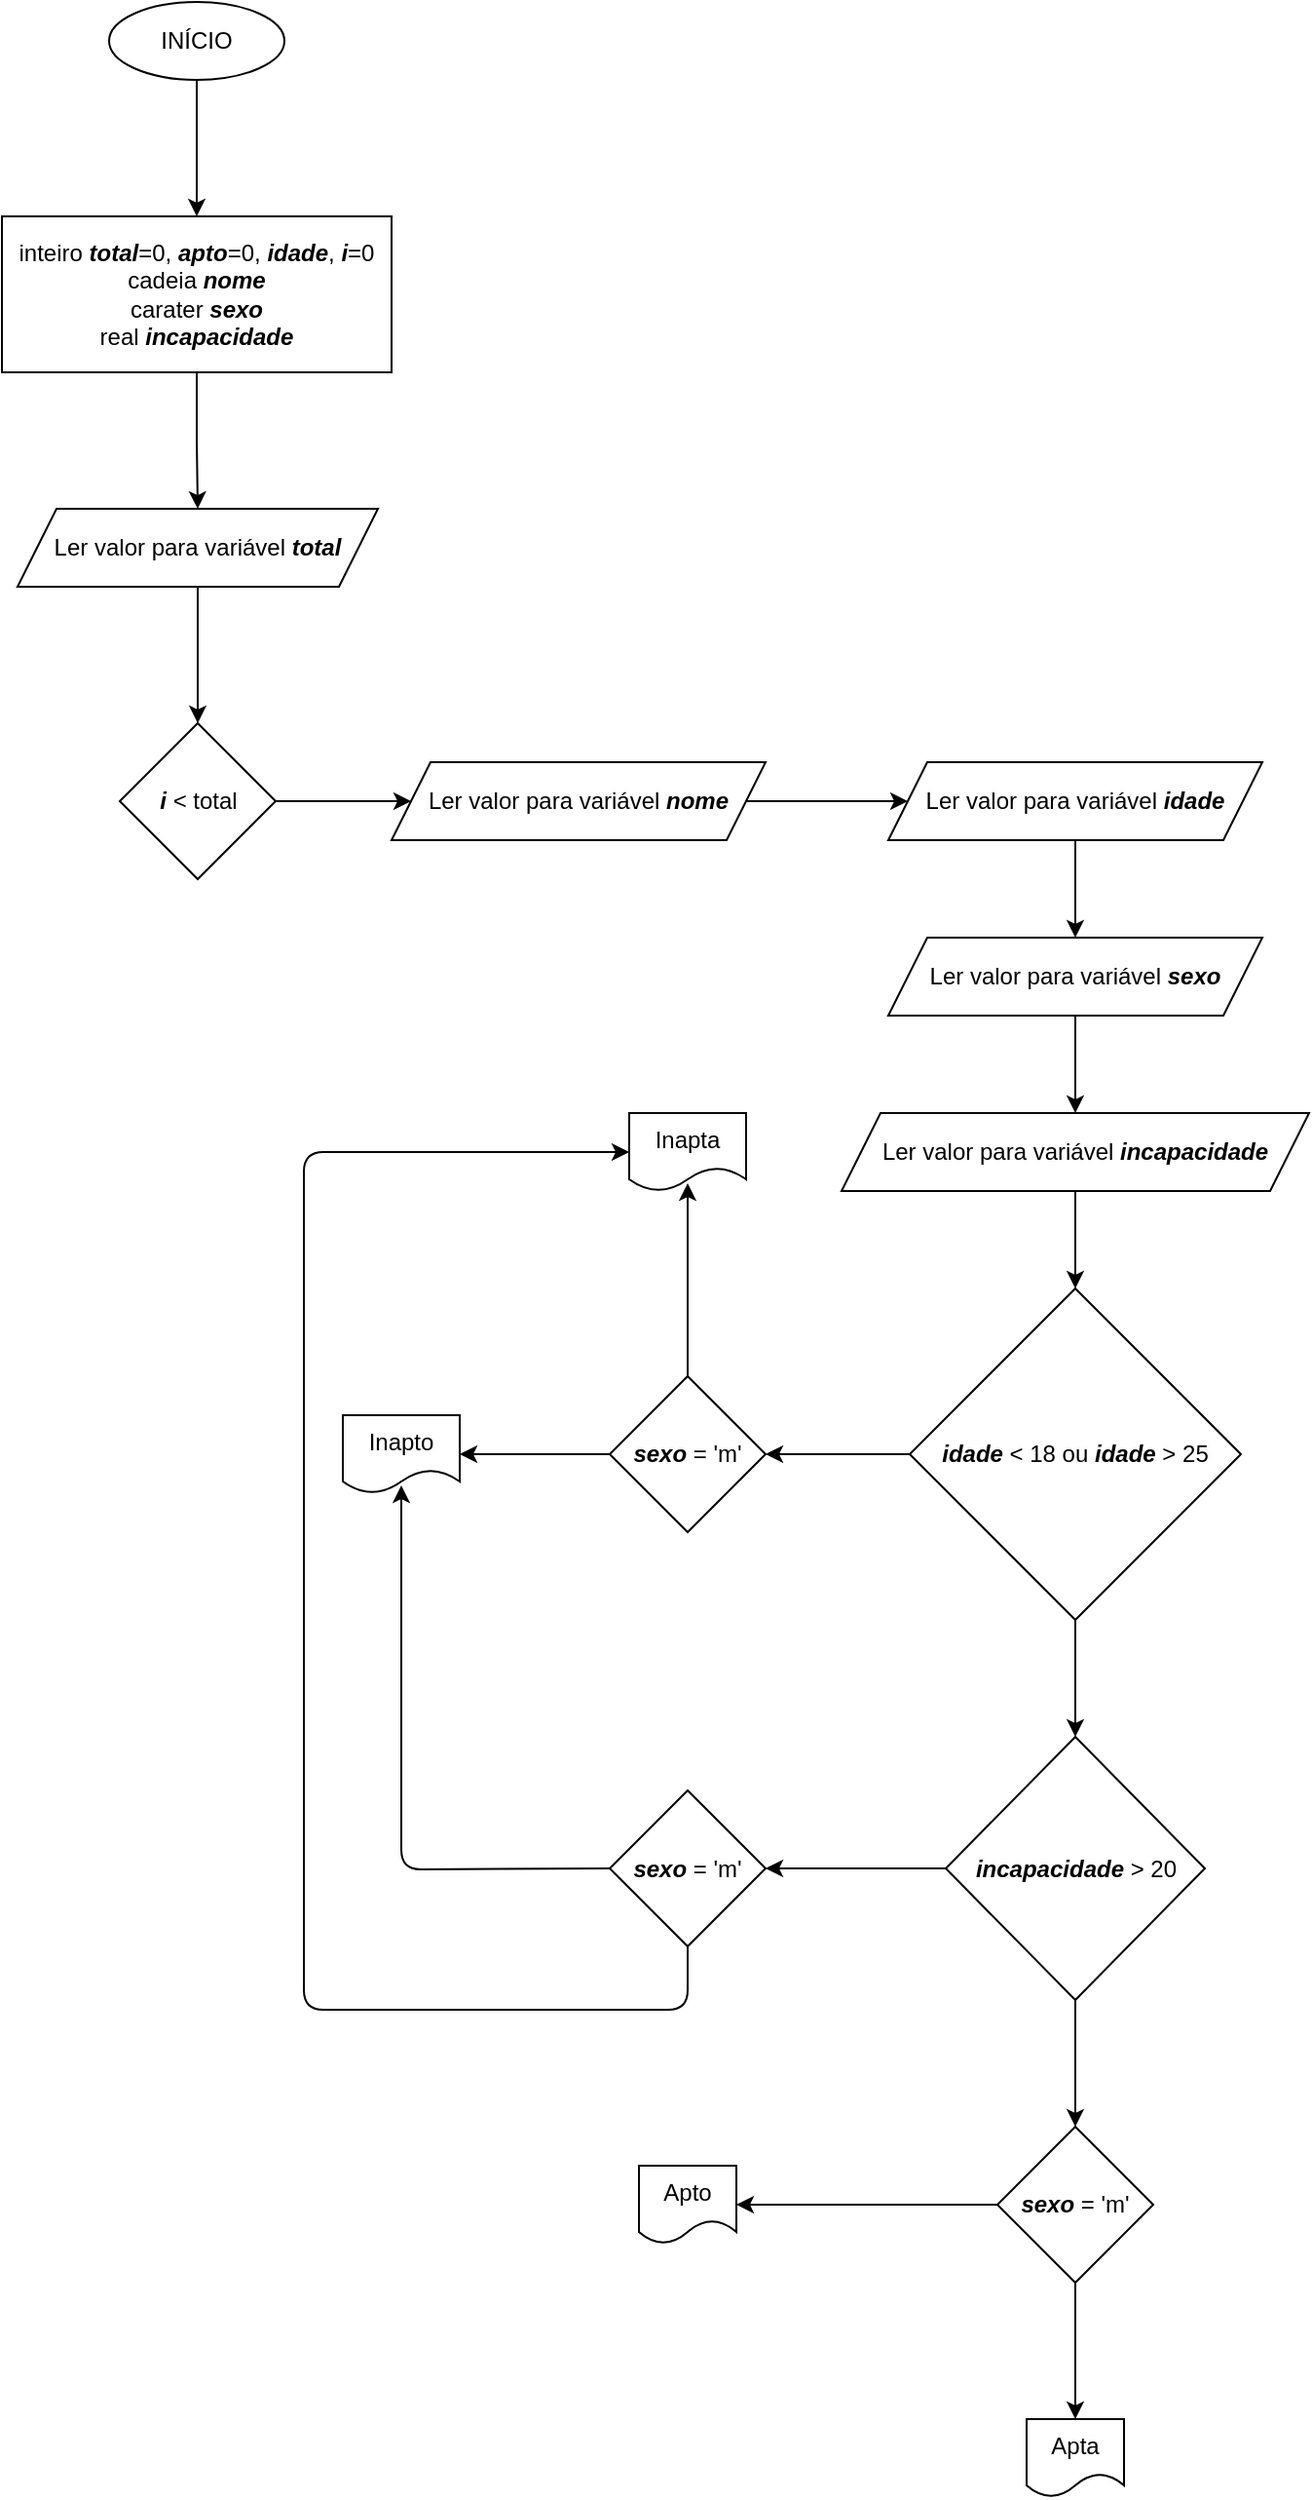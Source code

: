 <mxfile version="13.7.9" type="device"><diagram id="VYBEwPFFT5vKdSPnLtG0" name="Page-1"><mxGraphModel dx="1021" dy="565" grid="1" gridSize="10" guides="1" tooltips="1" connect="1" arrows="1" fold="1" page="1" pageScale="1" pageWidth="850" pageHeight="1100" math="0" shadow="0"><root><mxCell id="0"/><mxCell id="1" parent="0"/><mxCell id="hVJkK0SFpajnQulQcUyk-33" value="" style="edgeStyle=orthogonalEdgeStyle;rounded=0;orthogonalLoop=1;jettySize=auto;html=1;" edge="1" parent="1" source="hVJkK0SFpajnQulQcUyk-1" target="hVJkK0SFpajnQulQcUyk-2"><mxGeometry relative="1" as="geometry"/></mxCell><mxCell id="hVJkK0SFpajnQulQcUyk-1" value="INÍCIO" style="ellipse;whiteSpace=wrap;html=1;" vertex="1" parent="1"><mxGeometry x="380" y="10" width="90" height="40" as="geometry"/></mxCell><mxCell id="hVJkK0SFpajnQulQcUyk-34" value="" style="edgeStyle=orthogonalEdgeStyle;rounded=0;orthogonalLoop=1;jettySize=auto;html=1;" edge="1" parent="1" source="hVJkK0SFpajnQulQcUyk-2" target="hVJkK0SFpajnQulQcUyk-3"><mxGeometry relative="1" as="geometry"/></mxCell><mxCell id="hVJkK0SFpajnQulQcUyk-2" value="inteiro &lt;b&gt;&lt;i&gt;total&lt;/i&gt;&lt;/b&gt;=0, &lt;i&gt;&lt;b&gt;apto&lt;/b&gt;&lt;/i&gt;=0, &lt;b&gt;&lt;i&gt;idade&lt;/i&gt;&lt;/b&gt;, &lt;i&gt;&lt;b&gt;i&lt;/b&gt;&lt;/i&gt;=0&lt;br&gt;cadeia &lt;b&gt;&lt;i&gt;nome&lt;/i&gt;&lt;/b&gt;&lt;br&gt;carater &lt;i&gt;&lt;b&gt;sexo&lt;/b&gt;&lt;/i&gt;&lt;br&gt;real &lt;b&gt;&lt;i&gt;incapacidade&lt;/i&gt;&lt;/b&gt;" style="rounded=0;whiteSpace=wrap;html=1;" vertex="1" parent="1"><mxGeometry x="325" y="120" width="200" height="80" as="geometry"/></mxCell><mxCell id="hVJkK0SFpajnQulQcUyk-35" value="" style="edgeStyle=orthogonalEdgeStyle;rounded=0;orthogonalLoop=1;jettySize=auto;html=1;" edge="1" parent="1" source="hVJkK0SFpajnQulQcUyk-3" target="hVJkK0SFpajnQulQcUyk-4"><mxGeometry relative="1" as="geometry"/></mxCell><mxCell id="hVJkK0SFpajnQulQcUyk-3" value="Ler valor para variável &lt;b&gt;&lt;i&gt;total&lt;/i&gt;&lt;/b&gt;" style="shape=parallelogram;perimeter=parallelogramPerimeter;whiteSpace=wrap;html=1;fixedSize=1;" vertex="1" parent="1"><mxGeometry x="333" y="270" width="185" height="40" as="geometry"/></mxCell><mxCell id="hVJkK0SFpajnQulQcUyk-22" value="" style="edgeStyle=orthogonalEdgeStyle;rounded=0;orthogonalLoop=1;jettySize=auto;html=1;" edge="1" parent="1" source="hVJkK0SFpajnQulQcUyk-4" target="hVJkK0SFpajnQulQcUyk-5"><mxGeometry relative="1" as="geometry"/></mxCell><mxCell id="hVJkK0SFpajnQulQcUyk-4" value="&lt;b&gt;&lt;i&gt;i&lt;/i&gt;&lt;/b&gt; &amp;lt; total" style="rhombus;whiteSpace=wrap;html=1;" vertex="1" parent="1"><mxGeometry x="385.5" y="380" width="80" height="80" as="geometry"/></mxCell><mxCell id="hVJkK0SFpajnQulQcUyk-23" value="" style="edgeStyle=orthogonalEdgeStyle;rounded=0;orthogonalLoop=1;jettySize=auto;html=1;" edge="1" parent="1" source="hVJkK0SFpajnQulQcUyk-5" target="hVJkK0SFpajnQulQcUyk-6"><mxGeometry relative="1" as="geometry"/></mxCell><mxCell id="hVJkK0SFpajnQulQcUyk-5" value="Ler valor para variável &lt;b&gt;&lt;i&gt;nome&lt;/i&gt;&lt;/b&gt;" style="shape=parallelogram;perimeter=parallelogramPerimeter;whiteSpace=wrap;html=1;fixedSize=1;" vertex="1" parent="1"><mxGeometry x="525" y="400" width="192" height="40" as="geometry"/></mxCell><mxCell id="hVJkK0SFpajnQulQcUyk-24" value="" style="edgeStyle=orthogonalEdgeStyle;rounded=0;orthogonalLoop=1;jettySize=auto;html=1;" edge="1" parent="1" source="hVJkK0SFpajnQulQcUyk-6" target="hVJkK0SFpajnQulQcUyk-7"><mxGeometry relative="1" as="geometry"/></mxCell><mxCell id="hVJkK0SFpajnQulQcUyk-6" value="Ler valor para variável &lt;b&gt;&lt;i&gt;idade&lt;/i&gt;&lt;/b&gt;" style="shape=parallelogram;perimeter=parallelogramPerimeter;whiteSpace=wrap;html=1;fixedSize=1;" vertex="1" parent="1"><mxGeometry x="780" y="400" width="192" height="40" as="geometry"/></mxCell><mxCell id="hVJkK0SFpajnQulQcUyk-25" value="" style="edgeStyle=orthogonalEdgeStyle;rounded=0;orthogonalLoop=1;jettySize=auto;html=1;" edge="1" parent="1" source="hVJkK0SFpajnQulQcUyk-7" target="hVJkK0SFpajnQulQcUyk-8"><mxGeometry relative="1" as="geometry"/></mxCell><mxCell id="hVJkK0SFpajnQulQcUyk-7" value="Ler valor para variável &lt;b&gt;&lt;i&gt;sexo&lt;/i&gt;&lt;/b&gt;" style="shape=parallelogram;perimeter=parallelogramPerimeter;whiteSpace=wrap;html=1;fixedSize=1;" vertex="1" parent="1"><mxGeometry x="780" y="490" width="192" height="40" as="geometry"/></mxCell><mxCell id="hVJkK0SFpajnQulQcUyk-26" value="" style="edgeStyle=orthogonalEdgeStyle;rounded=0;orthogonalLoop=1;jettySize=auto;html=1;" edge="1" parent="1" source="hVJkK0SFpajnQulQcUyk-8" target="hVJkK0SFpajnQulQcUyk-9"><mxGeometry relative="1" as="geometry"/></mxCell><mxCell id="hVJkK0SFpajnQulQcUyk-8" value="Ler valor para variável &lt;b&gt;&lt;i&gt;incapacidade&lt;/i&gt;&lt;/b&gt;" style="shape=parallelogram;perimeter=parallelogramPerimeter;whiteSpace=wrap;html=1;fixedSize=1;" vertex="1" parent="1"><mxGeometry x="756" y="580" width="240" height="40" as="geometry"/></mxCell><mxCell id="hVJkK0SFpajnQulQcUyk-20" value="" style="edgeStyle=orthogonalEdgeStyle;rounded=0;orthogonalLoop=1;jettySize=auto;html=1;" edge="1" parent="1" source="hVJkK0SFpajnQulQcUyk-9" target="hVJkK0SFpajnQulQcUyk-11"><mxGeometry relative="1" as="geometry"/></mxCell><mxCell id="hVJkK0SFpajnQulQcUyk-21" value="" style="edgeStyle=orthogonalEdgeStyle;rounded=0;orthogonalLoop=1;jettySize=auto;html=1;" edge="1" parent="1" source="hVJkK0SFpajnQulQcUyk-9" target="hVJkK0SFpajnQulQcUyk-10"><mxGeometry relative="1" as="geometry"/></mxCell><mxCell id="hVJkK0SFpajnQulQcUyk-9" value="&lt;b&gt;&lt;i&gt;idade&lt;/i&gt;&lt;/b&gt; &amp;lt; 18 ou &lt;b&gt;&lt;i&gt;idade&lt;/i&gt;&lt;/b&gt; &amp;gt; 25" style="rhombus;whiteSpace=wrap;html=1;" vertex="1" parent="1"><mxGeometry x="791" y="670" width="170" height="170" as="geometry"/></mxCell><mxCell id="hVJkK0SFpajnQulQcUyk-17" value="" style="edgeStyle=orthogonalEdgeStyle;rounded=0;orthogonalLoop=1;jettySize=auto;html=1;" edge="1" parent="1" source="hVJkK0SFpajnQulQcUyk-10" target="hVJkK0SFpajnQulQcUyk-13"><mxGeometry relative="1" as="geometry"/></mxCell><mxCell id="hVJkK0SFpajnQulQcUyk-10" value="&lt;b&gt;&lt;i&gt;sexo&lt;/i&gt;&lt;/b&gt; = 'm'" style="rhombus;whiteSpace=wrap;html=1;" vertex="1" parent="1"><mxGeometry x="637" y="715" width="80" height="80" as="geometry"/></mxCell><mxCell id="hVJkK0SFpajnQulQcUyk-19" value="" style="edgeStyle=orthogonalEdgeStyle;rounded=0;orthogonalLoop=1;jettySize=auto;html=1;" edge="1" parent="1" source="hVJkK0SFpajnQulQcUyk-11" target="hVJkK0SFpajnQulQcUyk-12"><mxGeometry relative="1" as="geometry"/></mxCell><mxCell id="hVJkK0SFpajnQulQcUyk-28" value="" style="edgeStyle=orthogonalEdgeStyle;rounded=0;orthogonalLoop=1;jettySize=auto;html=1;" edge="1" parent="1" source="hVJkK0SFpajnQulQcUyk-11" target="hVJkK0SFpajnQulQcUyk-27"><mxGeometry relative="1" as="geometry"/></mxCell><mxCell id="hVJkK0SFpajnQulQcUyk-11" value="&lt;b&gt;&lt;i&gt;incapacidade&lt;/i&gt;&lt;/b&gt;&amp;nbsp;&amp;gt; 20" style="rhombus;whiteSpace=wrap;html=1;" vertex="1" parent="1"><mxGeometry x="809.5" y="900" width="133" height="135" as="geometry"/></mxCell><mxCell id="hVJkK0SFpajnQulQcUyk-12" value="&lt;b&gt;&lt;i&gt;sexo&lt;/i&gt;&lt;/b&gt; = 'm'" style="rhombus;whiteSpace=wrap;html=1;" vertex="1" parent="1"><mxGeometry x="637" y="927.5" width="80" height="80" as="geometry"/></mxCell><mxCell id="hVJkK0SFpajnQulQcUyk-13" value="Inapto" style="shape=document;whiteSpace=wrap;html=1;boundedLbl=1;" vertex="1" parent="1"><mxGeometry x="500" y="735" width="60" height="40" as="geometry"/></mxCell><mxCell id="hVJkK0SFpajnQulQcUyk-14" value="Inapta" style="shape=document;whiteSpace=wrap;html=1;boundedLbl=1;" vertex="1" parent="1"><mxGeometry x="647" y="580" width="60" height="40" as="geometry"/></mxCell><mxCell id="hVJkK0SFpajnQulQcUyk-18" value="" style="endArrow=classic;html=1;exitX=0;exitY=0.5;exitDx=0;exitDy=0;entryX=0.5;entryY=0.9;entryDx=0;entryDy=0;entryPerimeter=0;" edge="1" parent="1" source="hVJkK0SFpajnQulQcUyk-12" target="hVJkK0SFpajnQulQcUyk-13"><mxGeometry width="50" height="50" relative="1" as="geometry"><mxPoint x="550" y="890" as="sourcePoint"/><mxPoint x="600" y="840" as="targetPoint"/><Array as="points"><mxPoint x="530" y="968"/></Array></mxGeometry></mxCell><mxCell id="hVJkK0SFpajnQulQcUyk-31" value="" style="edgeStyle=orthogonalEdgeStyle;rounded=0;orthogonalLoop=1;jettySize=auto;html=1;" edge="1" parent="1" source="hVJkK0SFpajnQulQcUyk-27" target="hVJkK0SFpajnQulQcUyk-30"><mxGeometry relative="1" as="geometry"/></mxCell><mxCell id="hVJkK0SFpajnQulQcUyk-27" value="&lt;b&gt;&lt;i&gt;sexo&lt;/i&gt;&lt;/b&gt; = 'm'" style="rhombus;whiteSpace=wrap;html=1;" vertex="1" parent="1"><mxGeometry x="836" y="1100" width="80" height="80" as="geometry"/></mxCell><mxCell id="hVJkK0SFpajnQulQcUyk-29" value="Apto" style="shape=document;whiteSpace=wrap;html=1;boundedLbl=1;" vertex="1" parent="1"><mxGeometry x="652" y="1120" width="50" height="40" as="geometry"/></mxCell><mxCell id="hVJkK0SFpajnQulQcUyk-30" value="Apta" style="shape=document;whiteSpace=wrap;html=1;boundedLbl=1;" vertex="1" parent="1"><mxGeometry x="851" y="1250" width="50" height="40" as="geometry"/></mxCell><mxCell id="hVJkK0SFpajnQulQcUyk-32" value="" style="endArrow=classic;html=1;exitX=0;exitY=0.5;exitDx=0;exitDy=0;entryX=1;entryY=0.5;entryDx=0;entryDy=0;" edge="1" parent="1" source="hVJkK0SFpajnQulQcUyk-27" target="hVJkK0SFpajnQulQcUyk-29"><mxGeometry width="50" height="50" relative="1" as="geometry"><mxPoint x="550" y="1170" as="sourcePoint"/><mxPoint x="600" y="1120" as="targetPoint"/></mxGeometry></mxCell><mxCell id="hVJkK0SFpajnQulQcUyk-36" value="" style="endArrow=classic;html=1;exitX=0.5;exitY=0;exitDx=0;exitDy=0;entryX=0.5;entryY=0.9;entryDx=0;entryDy=0;entryPerimeter=0;" edge="1" parent="1" source="hVJkK0SFpajnQulQcUyk-10" target="hVJkK0SFpajnQulQcUyk-14"><mxGeometry width="50" height="50" relative="1" as="geometry"><mxPoint x="550" y="720" as="sourcePoint"/><mxPoint x="600" y="670" as="targetPoint"/></mxGeometry></mxCell><mxCell id="hVJkK0SFpajnQulQcUyk-37" value="" style="endArrow=classic;html=1;entryX=0;entryY=0.5;entryDx=0;entryDy=0;exitX=0.5;exitY=1;exitDx=0;exitDy=0;" edge="1" parent="1" source="hVJkK0SFpajnQulQcUyk-12" target="hVJkK0SFpajnQulQcUyk-14"><mxGeometry width="50" height="50" relative="1" as="geometry"><mxPoint x="550" y="840" as="sourcePoint"/><mxPoint x="600" y="790" as="targetPoint"/><Array as="points"><mxPoint x="677" y="1040"/><mxPoint x="480" y="1040"/><mxPoint x="480" y="600"/></Array></mxGeometry></mxCell></root></mxGraphModel></diagram></mxfile>